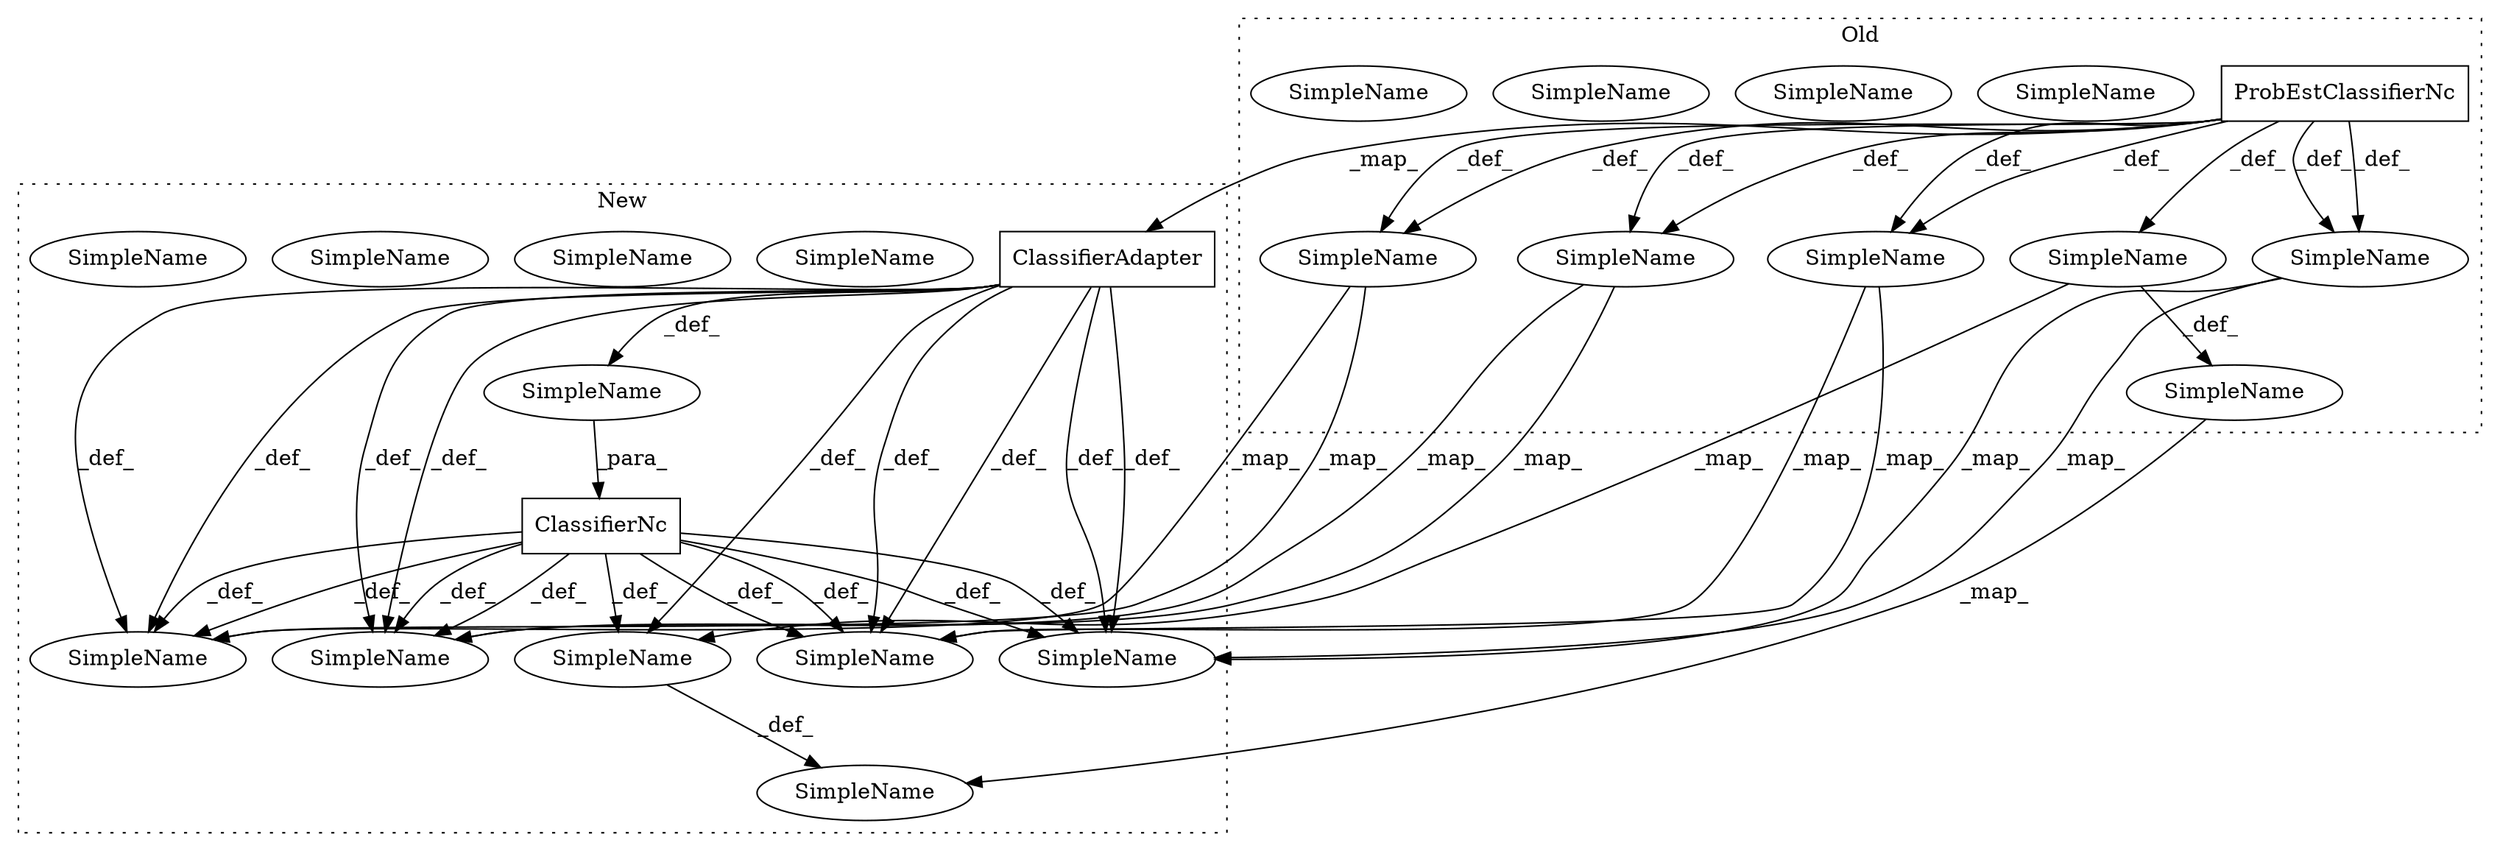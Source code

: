 digraph G {
subgraph cluster0 {
1 [label="ProbEstClassifierNc" a="32" s="1820,1864" l="20,1" shape="box"];
4 [label="SimpleName" a="42" s="2170" l="5" shape="ellipse"];
7 [label="SimpleName" a="42" s="2170" l="5" shape="ellipse"];
8 [label="SimpleName" a="42" s="1321" l="6" shape="ellipse"];
11 [label="SimpleName" a="42" s="1321" l="6" shape="ellipse"];
13 [label="SimpleName" a="42" s="1931" l="4" shape="ellipse"];
15 [label="SimpleName" a="42" s="1944" l="5" shape="ellipse"];
17 [label="SimpleName" a="42" s="2071" l="10" shape="ellipse"];
20 [label="SimpleName" a="42" s="2071" l="10" shape="ellipse"];
21 [label="SimpleName" a="42" s="2234" l="2" shape="ellipse"];
24 [label="SimpleName" a="42" s="2234" l="2" shape="ellipse"];
label = "Old";
style="dotted";
}
subgraph cluster1 {
2 [label="ClassifierAdapter" a="32" s="1919,1961" l="18,1" shape="box"];
3 [label="ClassifierNc" a="32" s="1906,1962" l="13,1" shape="box"];
5 [label="SimpleName" a="42" s="2268" l="5" shape="ellipse"];
6 [label="SimpleName" a="42" s="2268" l="5" shape="ellipse"];
9 [label="SimpleName" a="42" s="1359" l="6" shape="ellipse"];
10 [label="SimpleName" a="42" s="1359" l="6" shape="ellipse"];
12 [label="SimpleName" a="42" s="" l="" shape="ellipse"];
14 [label="SimpleName" a="42" s="2029" l="4" shape="ellipse"];
16 [label="SimpleName" a="42" s="2042" l="5" shape="ellipse"];
18 [label="SimpleName" a="42" s="2169" l="10" shape="ellipse"];
19 [label="SimpleName" a="42" s="2169" l="10" shape="ellipse"];
22 [label="SimpleName" a="42" s="2332" l="2" shape="ellipse"];
23 [label="SimpleName" a="42" s="2332" l="2" shape="ellipse"];
label = "New";
style="dotted";
}
1 -> 13 [label="_def_"];
1 -> 20 [label="_def_"];
1 -> 7 [label="_def_"];
1 -> 24 [label="_def_"];
1 -> 11 [label="_def_"];
1 -> 2 [label="_map_"];
1 -> 11 [label="_def_"];
1 -> 20 [label="_def_"];
1 -> 7 [label="_def_"];
1 -> 24 [label="_def_"];
2 -> 6 [label="_def_"];
2 -> 10 [label="_def_"];
2 -> 6 [label="_def_"];
2 -> 14 [label="_def_"];
2 -> 19 [label="_def_"];
2 -> 10 [label="_def_"];
2 -> 23 [label="_def_"];
2 -> 19 [label="_def_"];
2 -> 12 [label="_def_"];
2 -> 23 [label="_def_"];
3 -> 19 [label="_def_"];
3 -> 10 [label="_def_"];
3 -> 6 [label="_def_"];
3 -> 14 [label="_def_"];
3 -> 19 [label="_def_"];
3 -> 23 [label="_def_"];
3 -> 23 [label="_def_"];
3 -> 6 [label="_def_"];
3 -> 10 [label="_def_"];
7 -> 6 [label="_map_"];
7 -> 6 [label="_map_"];
11 -> 10 [label="_map_"];
11 -> 10 [label="_map_"];
12 -> 3 [label="_para_"];
13 -> 14 [label="_map_"];
13 -> 15 [label="_def_"];
14 -> 16 [label="_def_"];
15 -> 16 [label="_map_"];
20 -> 19 [label="_map_"];
20 -> 19 [label="_map_"];
24 -> 23 [label="_map_"];
24 -> 23 [label="_map_"];
}